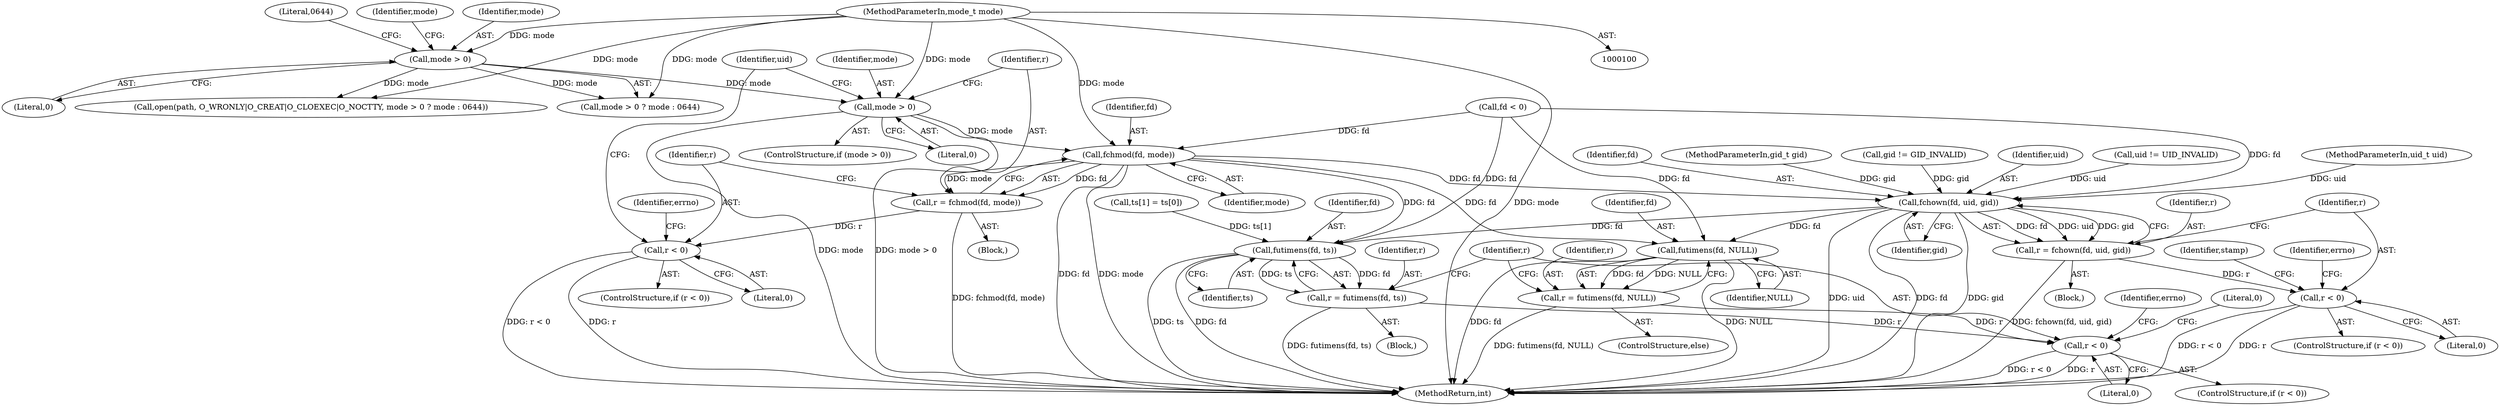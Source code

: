 digraph "1_systemd_ee735086f8670be1591fa9593e80dd60163a7a2f_0@del" {
"1000142" [label="(Call,mode > 0)"];
"1000106" [label="(MethodParameterIn,mode_t mode)"];
"1000129" [label="(Call,mode > 0)"];
"1000148" [label="(Call,fchmod(fd, mode))"];
"1000146" [label="(Call,r = fchmod(fd, mode))"];
"1000152" [label="(Call,r < 0)"];
"1000169" [label="(Call,fchown(fd, uid, gid))"];
"1000167" [label="(Call,r = fchown(fd, uid, gid))"];
"1000174" [label="(Call,r < 0)"];
"1000201" [label="(Call,futimens(fd, ts))"];
"1000199" [label="(Call,r = futimens(fd, ts))"];
"1000211" [label="(Call,r < 0)"];
"1000207" [label="(Call,futimens(fd, NULL))"];
"1000205" [label="(Call,r = futimens(fd, NULL))"];
"1000203" [label="(Identifier,ts)"];
"1000199" [label="(Call,r = futimens(fd, ts))"];
"1000148" [label="(Call,fchmod(fd, mode))"];
"1000163" [label="(Call,gid != GID_INVALID)"];
"1000200" [label="(Identifier,r)"];
"1000204" [label="(ControlStructure,else)"];
"1000143" [label="(Identifier,mode)"];
"1000171" [label="(Identifier,uid)"];
"1000150" [label="(Identifier,mode)"];
"1000147" [label="(Identifier,r)"];
"1000135" [label="(Call,fd < 0)"];
"1000209" [label="(Identifier,NULL)"];
"1000151" [label="(ControlStructure,if (r < 0))"];
"1000160" [label="(Call,uid != UID_INVALID)"];
"1000174" [label="(Call,r < 0)"];
"1000213" [label="(Literal,0)"];
"1000210" [label="(ControlStructure,if (r < 0))"];
"1000146" [label="(Call,r = fchmod(fd, mode))"];
"1000104" [label="(MethodParameterIn,uid_t uid)"];
"1000144" [label="(Literal,0)"];
"1000145" [label="(Block,)"];
"1000184" [label="(Block,)"];
"1000133" [label="(Literal,0644)"];
"1000152" [label="(Call,r < 0)"];
"1000216" [label="(Identifier,errno)"];
"1000131" [label="(Literal,0)"];
"1000141" [label="(ControlStructure,if (mode > 0))"];
"1000176" [label="(Literal,0)"];
"1000192" [label="(Call,ts[1] = ts[0])"];
"1000208" [label="(Identifier,fd)"];
"1000119" [label="(Call,open(path, O_WRONLY|O_CREAT|O_CLOEXEC|O_NOCTTY, mode > 0 ? mode : 0644))"];
"1000182" [label="(Identifier,stamp)"];
"1000207" [label="(Call,futimens(fd, NULL))"];
"1000157" [label="(Identifier,errno)"];
"1000205" [label="(Call,r = futimens(fd, NULL))"];
"1000169" [label="(Call,fchown(fd, uid, gid))"];
"1000129" [label="(Call,mode > 0)"];
"1000132" [label="(Identifier,mode)"];
"1000170" [label="(Identifier,fd)"];
"1000142" [label="(Call,mode > 0)"];
"1000218" [label="(Literal,0)"];
"1000179" [label="(Identifier,errno)"];
"1000166" [label="(Block,)"];
"1000173" [label="(ControlStructure,if (r < 0))"];
"1000172" [label="(Identifier,gid)"];
"1000161" [label="(Identifier,uid)"];
"1000130" [label="(Identifier,mode)"];
"1000106" [label="(MethodParameterIn,mode_t mode)"];
"1000211" [label="(Call,r < 0)"];
"1000202" [label="(Identifier,fd)"];
"1000219" [label="(MethodReturn,int)"];
"1000128" [label="(Call,mode > 0 ? mode : 0644)"];
"1000167" [label="(Call,r = fchown(fd, uid, gid))"];
"1000201" [label="(Call,futimens(fd, ts))"];
"1000149" [label="(Identifier,fd)"];
"1000154" [label="(Literal,0)"];
"1000105" [label="(MethodParameterIn,gid_t gid)"];
"1000175" [label="(Identifier,r)"];
"1000168" [label="(Identifier,r)"];
"1000206" [label="(Identifier,r)"];
"1000153" [label="(Identifier,r)"];
"1000212" [label="(Identifier,r)"];
"1000142" -> "1000141"  [label="AST: "];
"1000142" -> "1000144"  [label="CFG: "];
"1000143" -> "1000142"  [label="AST: "];
"1000144" -> "1000142"  [label="AST: "];
"1000147" -> "1000142"  [label="CFG: "];
"1000161" -> "1000142"  [label="CFG: "];
"1000142" -> "1000219"  [label="DDG: mode > 0"];
"1000142" -> "1000219"  [label="DDG: mode"];
"1000106" -> "1000142"  [label="DDG: mode"];
"1000129" -> "1000142"  [label="DDG: mode"];
"1000142" -> "1000148"  [label="DDG: mode"];
"1000106" -> "1000100"  [label="AST: "];
"1000106" -> "1000219"  [label="DDG: mode"];
"1000106" -> "1000119"  [label="DDG: mode"];
"1000106" -> "1000129"  [label="DDG: mode"];
"1000106" -> "1000128"  [label="DDG: mode"];
"1000106" -> "1000148"  [label="DDG: mode"];
"1000129" -> "1000128"  [label="AST: "];
"1000129" -> "1000131"  [label="CFG: "];
"1000130" -> "1000129"  [label="AST: "];
"1000131" -> "1000129"  [label="AST: "];
"1000132" -> "1000129"  [label="CFG: "];
"1000133" -> "1000129"  [label="CFG: "];
"1000129" -> "1000119"  [label="DDG: mode"];
"1000129" -> "1000128"  [label="DDG: mode"];
"1000148" -> "1000146"  [label="AST: "];
"1000148" -> "1000150"  [label="CFG: "];
"1000149" -> "1000148"  [label="AST: "];
"1000150" -> "1000148"  [label="AST: "];
"1000146" -> "1000148"  [label="CFG: "];
"1000148" -> "1000219"  [label="DDG: fd"];
"1000148" -> "1000219"  [label="DDG: mode"];
"1000148" -> "1000146"  [label="DDG: fd"];
"1000148" -> "1000146"  [label="DDG: mode"];
"1000135" -> "1000148"  [label="DDG: fd"];
"1000148" -> "1000169"  [label="DDG: fd"];
"1000148" -> "1000201"  [label="DDG: fd"];
"1000148" -> "1000207"  [label="DDG: fd"];
"1000146" -> "1000145"  [label="AST: "];
"1000147" -> "1000146"  [label="AST: "];
"1000153" -> "1000146"  [label="CFG: "];
"1000146" -> "1000219"  [label="DDG: fchmod(fd, mode)"];
"1000146" -> "1000152"  [label="DDG: r"];
"1000152" -> "1000151"  [label="AST: "];
"1000152" -> "1000154"  [label="CFG: "];
"1000153" -> "1000152"  [label="AST: "];
"1000154" -> "1000152"  [label="AST: "];
"1000157" -> "1000152"  [label="CFG: "];
"1000161" -> "1000152"  [label="CFG: "];
"1000152" -> "1000219"  [label="DDG: r < 0"];
"1000152" -> "1000219"  [label="DDG: r"];
"1000169" -> "1000167"  [label="AST: "];
"1000169" -> "1000172"  [label="CFG: "];
"1000170" -> "1000169"  [label="AST: "];
"1000171" -> "1000169"  [label="AST: "];
"1000172" -> "1000169"  [label="AST: "];
"1000167" -> "1000169"  [label="CFG: "];
"1000169" -> "1000219"  [label="DDG: gid"];
"1000169" -> "1000219"  [label="DDG: uid"];
"1000169" -> "1000219"  [label="DDG: fd"];
"1000169" -> "1000167"  [label="DDG: fd"];
"1000169" -> "1000167"  [label="DDG: uid"];
"1000169" -> "1000167"  [label="DDG: gid"];
"1000135" -> "1000169"  [label="DDG: fd"];
"1000160" -> "1000169"  [label="DDG: uid"];
"1000104" -> "1000169"  [label="DDG: uid"];
"1000163" -> "1000169"  [label="DDG: gid"];
"1000105" -> "1000169"  [label="DDG: gid"];
"1000169" -> "1000201"  [label="DDG: fd"];
"1000169" -> "1000207"  [label="DDG: fd"];
"1000167" -> "1000166"  [label="AST: "];
"1000168" -> "1000167"  [label="AST: "];
"1000175" -> "1000167"  [label="CFG: "];
"1000167" -> "1000219"  [label="DDG: fchown(fd, uid, gid)"];
"1000167" -> "1000174"  [label="DDG: r"];
"1000174" -> "1000173"  [label="AST: "];
"1000174" -> "1000176"  [label="CFG: "];
"1000175" -> "1000174"  [label="AST: "];
"1000176" -> "1000174"  [label="AST: "];
"1000179" -> "1000174"  [label="CFG: "];
"1000182" -> "1000174"  [label="CFG: "];
"1000174" -> "1000219"  [label="DDG: r < 0"];
"1000174" -> "1000219"  [label="DDG: r"];
"1000201" -> "1000199"  [label="AST: "];
"1000201" -> "1000203"  [label="CFG: "];
"1000202" -> "1000201"  [label="AST: "];
"1000203" -> "1000201"  [label="AST: "];
"1000199" -> "1000201"  [label="CFG: "];
"1000201" -> "1000219"  [label="DDG: ts"];
"1000201" -> "1000219"  [label="DDG: fd"];
"1000201" -> "1000199"  [label="DDG: fd"];
"1000201" -> "1000199"  [label="DDG: ts"];
"1000135" -> "1000201"  [label="DDG: fd"];
"1000192" -> "1000201"  [label="DDG: ts[1]"];
"1000199" -> "1000184"  [label="AST: "];
"1000200" -> "1000199"  [label="AST: "];
"1000212" -> "1000199"  [label="CFG: "];
"1000199" -> "1000219"  [label="DDG: futimens(fd, ts)"];
"1000199" -> "1000211"  [label="DDG: r"];
"1000211" -> "1000210"  [label="AST: "];
"1000211" -> "1000213"  [label="CFG: "];
"1000212" -> "1000211"  [label="AST: "];
"1000213" -> "1000211"  [label="AST: "];
"1000216" -> "1000211"  [label="CFG: "];
"1000218" -> "1000211"  [label="CFG: "];
"1000211" -> "1000219"  [label="DDG: r"];
"1000211" -> "1000219"  [label="DDG: r < 0"];
"1000205" -> "1000211"  [label="DDG: r"];
"1000207" -> "1000205"  [label="AST: "];
"1000207" -> "1000209"  [label="CFG: "];
"1000208" -> "1000207"  [label="AST: "];
"1000209" -> "1000207"  [label="AST: "];
"1000205" -> "1000207"  [label="CFG: "];
"1000207" -> "1000219"  [label="DDG: NULL"];
"1000207" -> "1000219"  [label="DDG: fd"];
"1000207" -> "1000205"  [label="DDG: fd"];
"1000207" -> "1000205"  [label="DDG: NULL"];
"1000135" -> "1000207"  [label="DDG: fd"];
"1000205" -> "1000204"  [label="AST: "];
"1000206" -> "1000205"  [label="AST: "];
"1000212" -> "1000205"  [label="CFG: "];
"1000205" -> "1000219"  [label="DDG: futimens(fd, NULL)"];
}
